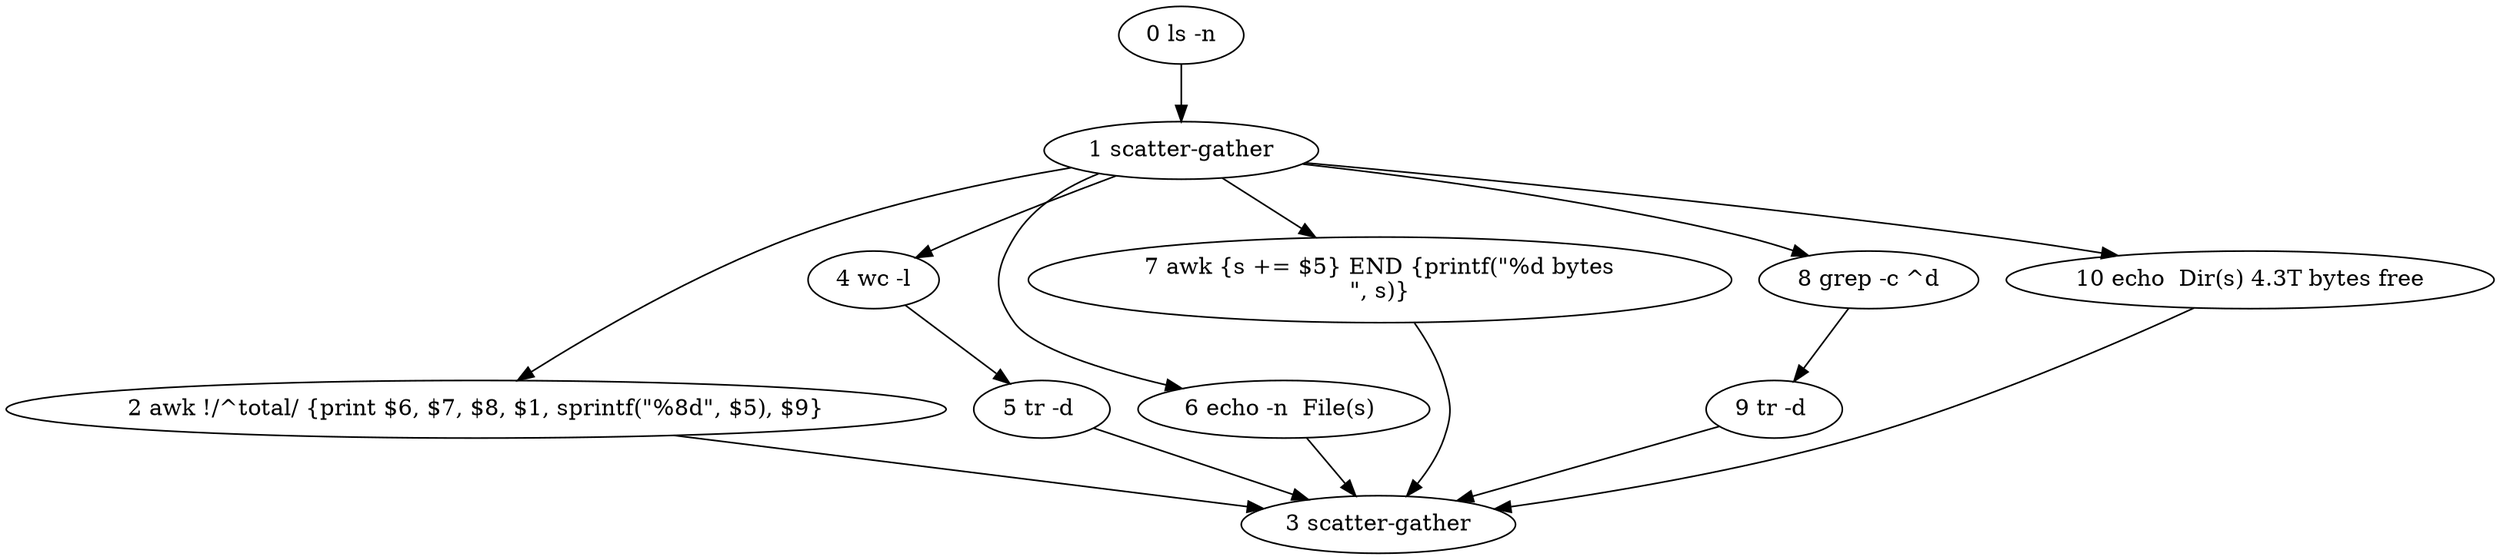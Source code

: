 digraph {
	n0 [label="0 ls -n"];
	n0 -> n1;
	n1 [label="1 scatter-gather"];
	n1 -> n2;
	n1 -> n4;
	n1 -> n6;
	n1 -> n7;
	n1 -> n8;
	n1 -> n10;
	n2 [label="2 awk !/^total/ {print $6, $7, $8, $1, sprintf(\"%8d\", $5), $9}"];
	n2 -> n3;
	n3 [label="3 scatter-gather"];
	n4 [label="4 wc -l"];
	n4 -> n5;
	n5 [label="5 tr -d \n"];
	n5 -> n3;
	n6 [label="6 echo -n  File(s) "];
	n6 -> n3;
	n7 [label="7 awk {s += $5} END {printf(\"%d bytes\n\", s)}"];
	n7 -> n3;
	n8 [label="8 grep -c ^d"];
	n8 -> n9;
	n9 [label="9 tr -d \n"];
	n9 -> n3;
	n10 [label="10 echo  Dir(s) 4.3T bytes free"];
	n10 -> n3;
}
